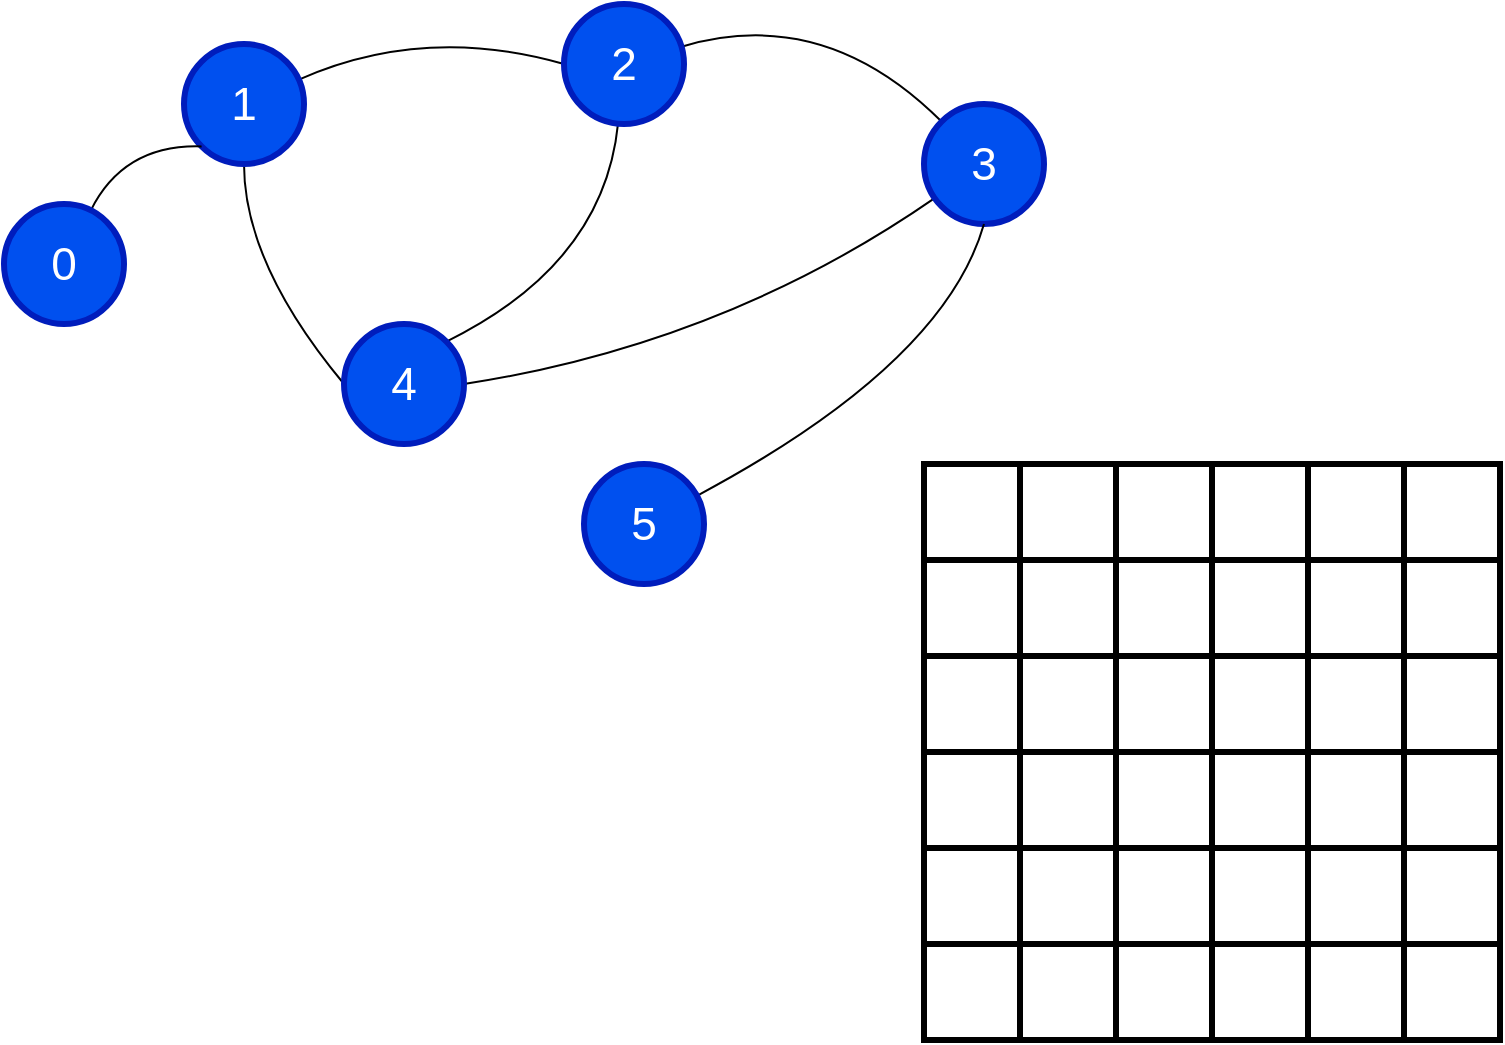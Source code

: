 <mxfile>
    <diagram id="fPoR3QSPDVf2IuzDTh9m" name="Page-1">
        <mxGraphModel dx="758" dy="559" grid="1" gridSize="10" guides="1" tooltips="1" connect="1" arrows="1" fold="1" page="1" pageScale="1" pageWidth="850" pageHeight="1100" math="0" shadow="0">
            <root>
                <mxCell id="0"/>
                <mxCell id="1" parent="0"/>
                <mxCell id="12" style="edgeStyle=none;html=1;entryX=0;entryY=0.5;entryDx=0;entryDy=0;strokeColor=default;curved=1;endArrow=none;endFill=0;" edge="1" parent="1" source="3" target="6">
                    <mxGeometry relative="1" as="geometry">
                        <Array as="points">
                            <mxPoint x="170" y="200"/>
                        </Array>
                    </mxGeometry>
                </mxCell>
                <mxCell id="13" style="edgeStyle=none;curved=1;html=1;entryX=0;entryY=0.5;entryDx=0;entryDy=0;strokeColor=default;endArrow=none;endFill=0;" edge="1" parent="1" source="3" target="4">
                    <mxGeometry relative="1" as="geometry">
                        <Array as="points">
                            <mxPoint x="260" y="80"/>
                        </Array>
                    </mxGeometry>
                </mxCell>
                <mxCell id="3" value="1" style="ellipse;whiteSpace=wrap;html=1;aspect=fixed;strokeWidth=3;fontSize=23;fillColor=#0050ef;fontColor=#ffffff;strokeColor=#001DBC;" vertex="1" parent="1">
                    <mxGeometry x="140" y="90" width="60" height="60" as="geometry"/>
                </mxCell>
                <mxCell id="14" style="edgeStyle=none;curved=1;html=1;entryX=1;entryY=0;entryDx=0;entryDy=0;strokeColor=default;endArrow=none;endFill=0;" edge="1" parent="1" source="4" target="6">
                    <mxGeometry relative="1" as="geometry">
                        <Array as="points">
                            <mxPoint x="350" y="200"/>
                        </Array>
                    </mxGeometry>
                </mxCell>
                <mxCell id="15" style="edgeStyle=none;curved=1;html=1;entryX=0;entryY=0;entryDx=0;entryDy=0;strokeColor=default;endArrow=none;endFill=0;" edge="1" parent="1" source="4" target="5">
                    <mxGeometry relative="1" as="geometry">
                        <Array as="points">
                            <mxPoint x="460" y="70"/>
                        </Array>
                    </mxGeometry>
                </mxCell>
                <mxCell id="4" value="2" style="ellipse;whiteSpace=wrap;html=1;aspect=fixed;strokeWidth=3;fontSize=23;fillColor=#0050ef;fontColor=#ffffff;strokeColor=#001DBC;" vertex="1" parent="1">
                    <mxGeometry x="330" y="70" width="60" height="60" as="geometry"/>
                </mxCell>
                <mxCell id="17" style="edgeStyle=none;curved=1;html=1;entryX=1;entryY=0.5;entryDx=0;entryDy=0;strokeColor=default;endArrow=none;endFill=0;" edge="1" parent="1" source="5" target="6">
                    <mxGeometry relative="1" as="geometry">
                        <Array as="points">
                            <mxPoint x="410" y="240"/>
                        </Array>
                    </mxGeometry>
                </mxCell>
                <mxCell id="5" value="3" style="ellipse;whiteSpace=wrap;html=1;aspect=fixed;strokeWidth=3;fontSize=23;fillColor=#0050ef;fontColor=#ffffff;strokeColor=#001DBC;" vertex="1" parent="1">
                    <mxGeometry x="510" y="120" width="60" height="60" as="geometry"/>
                </mxCell>
                <mxCell id="6" value="4" style="ellipse;whiteSpace=wrap;html=1;aspect=fixed;strokeWidth=3;fontSize=23;fillColor=#0050ef;fontColor=#ffffff;strokeColor=#001DBC;" vertex="1" parent="1">
                    <mxGeometry x="220" y="230" width="60" height="60" as="geometry"/>
                </mxCell>
                <mxCell id="18" style="edgeStyle=none;curved=1;html=1;entryX=0.5;entryY=1;entryDx=0;entryDy=0;strokeColor=default;endArrow=none;endFill=0;" edge="1" parent="1" source="7" target="5">
                    <mxGeometry relative="1" as="geometry">
                        <Array as="points">
                            <mxPoint x="520" y="250"/>
                        </Array>
                    </mxGeometry>
                </mxCell>
                <mxCell id="7" value="5" style="ellipse;whiteSpace=wrap;html=1;aspect=fixed;strokeWidth=3;fontSize=23;fillColor=#0050ef;fontColor=#ffffff;strokeColor=#001DBC;" vertex="1" parent="1">
                    <mxGeometry x="340" y="300" width="60" height="60" as="geometry"/>
                </mxCell>
                <mxCell id="87" value="" style="shape=table;html=1;whiteSpace=wrap;startSize=0;container=1;collapsible=0;childLayout=tableLayout;strokeWidth=3;fontSize=23;rowLines=1;arcSize=15;treeFolding=0;rotation=0;" vertex="1" parent="1">
                    <mxGeometry x="510" y="300" width="288" height="288" as="geometry"/>
                </mxCell>
                <mxCell id="135" style="shape=tableRow;horizontal=0;startSize=0;swimlaneHead=0;swimlaneBody=0;top=0;left=0;bottom=0;right=0;collapsible=0;dropTarget=0;fillColor=none;points=[[0,0.5],[1,0.5]];portConstraint=eastwest;strokeWidth=3;fontSize=23;" vertex="1" parent="87">
                    <mxGeometry width="288" height="48" as="geometry"/>
                </mxCell>
                <mxCell id="136" style="shape=partialRectangle;html=1;whiteSpace=wrap;connectable=0;fillColor=none;top=0;left=0;bottom=0;right=0;overflow=hidden;strokeWidth=3;fontSize=23;" vertex="1" parent="135">
                    <mxGeometry width="48" height="48" as="geometry">
                        <mxRectangle width="48" height="48" as="alternateBounds"/>
                    </mxGeometry>
                </mxCell>
                <mxCell id="137" style="shape=partialRectangle;html=1;whiteSpace=wrap;connectable=0;fillColor=none;top=0;left=0;bottom=0;right=0;overflow=hidden;strokeWidth=3;fontSize=23;" vertex="1" parent="135">
                    <mxGeometry x="48" width="48" height="48" as="geometry">
                        <mxRectangle width="48" height="48" as="alternateBounds"/>
                    </mxGeometry>
                </mxCell>
                <mxCell id="138" style="shape=partialRectangle;html=1;whiteSpace=wrap;connectable=0;fillColor=none;top=0;left=0;bottom=0;right=0;overflow=hidden;strokeWidth=3;fontSize=23;" vertex="1" parent="135">
                    <mxGeometry x="96" width="48" height="48" as="geometry">
                        <mxRectangle width="48" height="48" as="alternateBounds"/>
                    </mxGeometry>
                </mxCell>
                <mxCell id="139" style="shape=partialRectangle;html=1;whiteSpace=wrap;connectable=0;fillColor=none;top=0;left=0;bottom=0;right=0;overflow=hidden;strokeWidth=3;fontSize=23;" vertex="1" parent="135">
                    <mxGeometry x="144" width="48" height="48" as="geometry">
                        <mxRectangle width="48" height="48" as="alternateBounds"/>
                    </mxGeometry>
                </mxCell>
                <mxCell id="140" style="shape=partialRectangle;html=1;whiteSpace=wrap;connectable=0;fillColor=none;top=0;left=0;bottom=0;right=0;overflow=hidden;strokeWidth=3;fontSize=23;" vertex="1" parent="135">
                    <mxGeometry x="192" width="48" height="48" as="geometry">
                        <mxRectangle width="48" height="48" as="alternateBounds"/>
                    </mxGeometry>
                </mxCell>
                <mxCell id="141" style="shape=partialRectangle;html=1;whiteSpace=wrap;connectable=0;fillColor=none;top=0;left=0;bottom=0;right=0;overflow=hidden;strokeWidth=3;fontSize=23;" vertex="1" parent="135">
                    <mxGeometry x="240" width="48" height="48" as="geometry">
                        <mxRectangle width="48" height="48" as="alternateBounds"/>
                    </mxGeometry>
                </mxCell>
                <mxCell id="122" style="shape=tableRow;horizontal=0;startSize=0;swimlaneHead=0;swimlaneBody=0;top=0;left=0;bottom=0;right=0;collapsible=0;dropTarget=0;fillColor=none;points=[[0,0.5],[1,0.5]];portConstraint=eastwest;strokeWidth=3;fontSize=23;" vertex="1" parent="87">
                    <mxGeometry y="48" width="288" height="48" as="geometry"/>
                </mxCell>
                <mxCell id="123" style="shape=partialRectangle;html=1;whiteSpace=wrap;connectable=0;fillColor=none;top=0;left=0;bottom=0;right=0;overflow=hidden;strokeWidth=3;fontSize=23;" vertex="1" parent="122">
                    <mxGeometry width="48" height="48" as="geometry">
                        <mxRectangle width="48" height="48" as="alternateBounds"/>
                    </mxGeometry>
                </mxCell>
                <mxCell id="124" style="shape=partialRectangle;html=1;whiteSpace=wrap;connectable=0;fillColor=none;top=0;left=0;bottom=0;right=0;overflow=hidden;strokeWidth=3;fontSize=23;" vertex="1" parent="122">
                    <mxGeometry x="48" width="48" height="48" as="geometry">
                        <mxRectangle width="48" height="48" as="alternateBounds"/>
                    </mxGeometry>
                </mxCell>
                <mxCell id="125" style="shape=partialRectangle;html=1;whiteSpace=wrap;connectable=0;fillColor=none;top=0;left=0;bottom=0;right=0;overflow=hidden;strokeWidth=3;fontSize=23;" vertex="1" parent="122">
                    <mxGeometry x="96" width="48" height="48" as="geometry">
                        <mxRectangle width="48" height="48" as="alternateBounds"/>
                    </mxGeometry>
                </mxCell>
                <mxCell id="126" style="shape=partialRectangle;html=1;whiteSpace=wrap;connectable=0;fillColor=none;top=0;left=0;bottom=0;right=0;overflow=hidden;strokeWidth=3;fontSize=23;" vertex="1" parent="122">
                    <mxGeometry x="144" width="48" height="48" as="geometry">
                        <mxRectangle width="48" height="48" as="alternateBounds"/>
                    </mxGeometry>
                </mxCell>
                <mxCell id="127" style="shape=partialRectangle;html=1;whiteSpace=wrap;connectable=0;fillColor=none;top=0;left=0;bottom=0;right=0;overflow=hidden;strokeWidth=3;fontSize=23;" vertex="1" parent="122">
                    <mxGeometry x="192" width="48" height="48" as="geometry">
                        <mxRectangle width="48" height="48" as="alternateBounds"/>
                    </mxGeometry>
                </mxCell>
                <mxCell id="130" style="shape=partialRectangle;html=1;whiteSpace=wrap;connectable=0;fillColor=none;top=0;left=0;bottom=0;right=0;overflow=hidden;strokeWidth=3;fontSize=23;" vertex="1" parent="122">
                    <mxGeometry x="240" width="48" height="48" as="geometry">
                        <mxRectangle width="48" height="48" as="alternateBounds"/>
                    </mxGeometry>
                </mxCell>
                <mxCell id="116" style="shape=tableRow;horizontal=0;startSize=0;swimlaneHead=0;swimlaneBody=0;top=0;left=0;bottom=0;right=0;collapsible=0;dropTarget=0;fillColor=none;points=[[0,0.5],[1,0.5]];portConstraint=eastwest;strokeWidth=3;fontSize=23;" vertex="1" parent="87">
                    <mxGeometry y="96" width="288" height="48" as="geometry"/>
                </mxCell>
                <mxCell id="117" style="shape=partialRectangle;html=1;whiteSpace=wrap;connectable=0;fillColor=none;top=0;left=0;bottom=0;right=0;overflow=hidden;strokeWidth=3;fontSize=23;" vertex="1" parent="116">
                    <mxGeometry width="48" height="48" as="geometry">
                        <mxRectangle width="48" height="48" as="alternateBounds"/>
                    </mxGeometry>
                </mxCell>
                <mxCell id="118" style="shape=partialRectangle;html=1;whiteSpace=wrap;connectable=0;fillColor=none;top=0;left=0;bottom=0;right=0;overflow=hidden;strokeWidth=3;fontSize=23;" vertex="1" parent="116">
                    <mxGeometry x="48" width="48" height="48" as="geometry">
                        <mxRectangle width="48" height="48" as="alternateBounds"/>
                    </mxGeometry>
                </mxCell>
                <mxCell id="119" style="shape=partialRectangle;html=1;whiteSpace=wrap;connectable=0;fillColor=none;top=0;left=0;bottom=0;right=0;overflow=hidden;strokeWidth=3;fontSize=23;" vertex="1" parent="116">
                    <mxGeometry x="96" width="48" height="48" as="geometry">
                        <mxRectangle width="48" height="48" as="alternateBounds"/>
                    </mxGeometry>
                </mxCell>
                <mxCell id="120" style="shape=partialRectangle;html=1;whiteSpace=wrap;connectable=0;fillColor=none;top=0;left=0;bottom=0;right=0;overflow=hidden;strokeWidth=3;fontSize=23;" vertex="1" parent="116">
                    <mxGeometry x="144" width="48" height="48" as="geometry">
                        <mxRectangle width="48" height="48" as="alternateBounds"/>
                    </mxGeometry>
                </mxCell>
                <mxCell id="121" style="shape=partialRectangle;html=1;whiteSpace=wrap;connectable=0;fillColor=none;top=0;left=0;bottom=0;right=0;overflow=hidden;strokeWidth=3;fontSize=23;" vertex="1" parent="116">
                    <mxGeometry x="192" width="48" height="48" as="geometry">
                        <mxRectangle width="48" height="48" as="alternateBounds"/>
                    </mxGeometry>
                </mxCell>
                <mxCell id="131" style="shape=partialRectangle;html=1;whiteSpace=wrap;connectable=0;fillColor=none;top=0;left=0;bottom=0;right=0;overflow=hidden;strokeWidth=3;fontSize=23;" vertex="1" parent="116">
                    <mxGeometry x="240" width="48" height="48" as="geometry">
                        <mxRectangle width="48" height="48" as="alternateBounds"/>
                    </mxGeometry>
                </mxCell>
                <mxCell id="110" style="shape=tableRow;horizontal=0;startSize=0;swimlaneHead=0;swimlaneBody=0;top=0;left=0;bottom=0;right=0;collapsible=0;dropTarget=0;fillColor=none;points=[[0,0.5],[1,0.5]];portConstraint=eastwest;strokeWidth=3;fontSize=23;" vertex="1" parent="87">
                    <mxGeometry y="144" width="288" height="48" as="geometry"/>
                </mxCell>
                <mxCell id="111" style="shape=partialRectangle;html=1;whiteSpace=wrap;connectable=0;fillColor=none;top=0;left=0;bottom=0;right=0;overflow=hidden;strokeWidth=3;fontSize=23;" vertex="1" parent="110">
                    <mxGeometry width="48" height="48" as="geometry">
                        <mxRectangle width="48" height="48" as="alternateBounds"/>
                    </mxGeometry>
                </mxCell>
                <mxCell id="112" style="shape=partialRectangle;html=1;whiteSpace=wrap;connectable=0;fillColor=none;top=0;left=0;bottom=0;right=0;overflow=hidden;strokeWidth=3;fontSize=23;" vertex="1" parent="110">
                    <mxGeometry x="48" width="48" height="48" as="geometry">
                        <mxRectangle width="48" height="48" as="alternateBounds"/>
                    </mxGeometry>
                </mxCell>
                <mxCell id="113" style="shape=partialRectangle;html=1;whiteSpace=wrap;connectable=0;fillColor=none;top=0;left=0;bottom=0;right=0;overflow=hidden;strokeWidth=3;fontSize=23;" vertex="1" parent="110">
                    <mxGeometry x="96" width="48" height="48" as="geometry">
                        <mxRectangle width="48" height="48" as="alternateBounds"/>
                    </mxGeometry>
                </mxCell>
                <mxCell id="114" style="shape=partialRectangle;html=1;whiteSpace=wrap;connectable=0;fillColor=none;top=0;left=0;bottom=0;right=0;overflow=hidden;strokeWidth=3;fontSize=23;" vertex="1" parent="110">
                    <mxGeometry x="144" width="48" height="48" as="geometry">
                        <mxRectangle width="48" height="48" as="alternateBounds"/>
                    </mxGeometry>
                </mxCell>
                <mxCell id="115" style="shape=partialRectangle;html=1;whiteSpace=wrap;connectable=0;fillColor=none;top=0;left=0;bottom=0;right=0;overflow=hidden;strokeWidth=3;fontSize=23;" vertex="1" parent="110">
                    <mxGeometry x="192" width="48" height="48" as="geometry">
                        <mxRectangle width="48" height="48" as="alternateBounds"/>
                    </mxGeometry>
                </mxCell>
                <mxCell id="132" style="shape=partialRectangle;html=1;whiteSpace=wrap;connectable=0;fillColor=none;top=0;left=0;bottom=0;right=0;overflow=hidden;strokeWidth=3;fontSize=23;" vertex="1" parent="110">
                    <mxGeometry x="240" width="48" height="48" as="geometry">
                        <mxRectangle width="48" height="48" as="alternateBounds"/>
                    </mxGeometry>
                </mxCell>
                <mxCell id="92" value="" style="shape=tableRow;horizontal=0;startSize=0;swimlaneHead=0;swimlaneBody=0;top=0;left=0;bottom=0;right=0;collapsible=0;dropTarget=0;fillColor=none;points=[[0,0.5],[1,0.5]];portConstraint=eastwest;strokeWidth=3;fontSize=23;" vertex="1" parent="87">
                    <mxGeometry y="192" width="288" height="48" as="geometry"/>
                </mxCell>
                <mxCell id="102" style="shape=partialRectangle;html=1;whiteSpace=wrap;connectable=0;fillColor=none;top=0;left=0;bottom=0;right=0;overflow=hidden;strokeWidth=3;fontSize=23;" vertex="1" parent="92">
                    <mxGeometry width="48" height="48" as="geometry">
                        <mxRectangle width="48" height="48" as="alternateBounds"/>
                    </mxGeometry>
                </mxCell>
                <mxCell id="93" value="" style="shape=partialRectangle;html=1;whiteSpace=wrap;connectable=0;fillColor=none;top=0;left=0;bottom=0;right=0;overflow=hidden;strokeWidth=3;fontSize=23;" vertex="1" parent="92">
                    <mxGeometry x="48" width="48" height="48" as="geometry">
                        <mxRectangle width="48" height="48" as="alternateBounds"/>
                    </mxGeometry>
                </mxCell>
                <mxCell id="94" value="&lt;span style=&quot;color: rgba(0, 0, 0, 0); font-family: monospace; font-size: 0px; text-align: start;&quot;&gt;%3CmxGraphModel%3E%3Croot%3E%3CmxCell%20id%3D%220%22%2F%3E%3CmxCell%20id%3D%221%22%20parent%3D%220%22%2F%3E%3CmxCell%20id%3D%222%22%20value%3D%221%22%20style%3D%22connectable%3D0%3BrecursiveResize%3D0%3BstrokeColor%3Dinherit%3BfillColor%3Dnone%3Balign%3Dcenter%3BwhiteSpace%3Dwrap%3Bhtml%3D1%3BstrokeWidth%3D3%3BfontSize%3D23%3B%22%20vertex%3D%221%22%20parent%3D%221%22%3E%3CmxGeometry%20x%3D%22210%22%20y%3D%22330%22%20width%3D%2260%22%20height%3D%2247%22%20as%3D%22geometry%22%3E%3CmxRectangle%20width%3D%2260%22%20height%3D%2247%22%20as%3D%22alternateBounds%22%2F%3E%3C%2FmxGeometry%3E%3C%2FmxCell%3E%3C%2Froot%3E%3C%2FmxGraphModel%3E&lt;/span&gt;" style="shape=partialRectangle;html=1;whiteSpace=wrap;connectable=0;fillColor=none;top=0;left=0;bottom=0;right=0;overflow=hidden;strokeWidth=3;fontSize=23;" vertex="1" parent="92">
                    <mxGeometry x="96" width="48" height="48" as="geometry">
                        <mxRectangle width="48" height="48" as="alternateBounds"/>
                    </mxGeometry>
                </mxCell>
                <mxCell id="104" style="shape=partialRectangle;html=1;whiteSpace=wrap;connectable=0;fillColor=none;top=0;left=0;bottom=0;right=0;overflow=hidden;strokeWidth=3;fontSize=23;" vertex="1" parent="92">
                    <mxGeometry x="144" width="48" height="48" as="geometry">
                        <mxRectangle width="48" height="48" as="alternateBounds"/>
                    </mxGeometry>
                </mxCell>
                <mxCell id="106" style="shape=partialRectangle;html=1;whiteSpace=wrap;connectable=0;fillColor=none;top=0;left=0;bottom=0;right=0;overflow=hidden;strokeWidth=3;fontSize=23;" vertex="1" parent="92">
                    <mxGeometry x="192" width="48" height="48" as="geometry">
                        <mxRectangle width="48" height="48" as="alternateBounds"/>
                    </mxGeometry>
                </mxCell>
                <mxCell id="133" style="shape=partialRectangle;html=1;whiteSpace=wrap;connectable=0;fillColor=none;top=0;left=0;bottom=0;right=0;overflow=hidden;strokeWidth=3;fontSize=23;" vertex="1" parent="92">
                    <mxGeometry x="240" width="48" height="48" as="geometry">
                        <mxRectangle width="48" height="48" as="alternateBounds"/>
                    </mxGeometry>
                </mxCell>
                <mxCell id="96" value="" style="shape=tableRow;horizontal=0;startSize=0;swimlaneHead=0;swimlaneBody=0;top=0;left=0;bottom=0;right=0;collapsible=0;dropTarget=0;fillColor=none;points=[[0,0.5],[1,0.5]];portConstraint=eastwest;strokeWidth=3;fontSize=23;" vertex="1" parent="87">
                    <mxGeometry y="240" width="288" height="48" as="geometry"/>
                </mxCell>
                <mxCell id="103" style="shape=partialRectangle;html=1;whiteSpace=wrap;connectable=0;fillColor=none;top=0;left=0;bottom=0;right=0;overflow=hidden;strokeWidth=3;fontSize=23;" vertex="1" parent="96">
                    <mxGeometry width="48" height="48" as="geometry">
                        <mxRectangle width="48" height="48" as="alternateBounds"/>
                    </mxGeometry>
                </mxCell>
                <mxCell id="97" value="" style="shape=partialRectangle;html=1;whiteSpace=wrap;connectable=0;fillColor=none;top=0;left=0;bottom=0;right=0;overflow=hidden;strokeWidth=3;fontSize=23;" vertex="1" parent="96">
                    <mxGeometry x="48" width="48" height="48" as="geometry">
                        <mxRectangle width="48" height="48" as="alternateBounds"/>
                    </mxGeometry>
                </mxCell>
                <mxCell id="98" value="" style="shape=partialRectangle;html=1;whiteSpace=wrap;connectable=0;fillColor=none;top=0;left=0;bottom=0;right=0;overflow=hidden;strokeWidth=3;fontSize=23;" vertex="1" parent="96">
                    <mxGeometry x="96" width="48" height="48" as="geometry">
                        <mxRectangle width="48" height="48" as="alternateBounds"/>
                    </mxGeometry>
                </mxCell>
                <mxCell id="105" style="shape=partialRectangle;html=1;whiteSpace=wrap;connectable=0;fillColor=none;top=0;left=0;bottom=0;right=0;overflow=hidden;strokeWidth=3;fontSize=23;" vertex="1" parent="96">
                    <mxGeometry x="144" width="48" height="48" as="geometry">
                        <mxRectangle width="48" height="48" as="alternateBounds"/>
                    </mxGeometry>
                </mxCell>
                <mxCell id="107" style="shape=partialRectangle;html=1;whiteSpace=wrap;connectable=0;fillColor=none;top=0;left=0;bottom=0;right=0;overflow=hidden;strokeWidth=3;fontSize=23;" vertex="1" parent="96">
                    <mxGeometry x="192" width="48" height="48" as="geometry">
                        <mxRectangle width="48" height="48" as="alternateBounds"/>
                    </mxGeometry>
                </mxCell>
                <mxCell id="134" style="shape=partialRectangle;html=1;whiteSpace=wrap;connectable=0;fillColor=none;top=0;left=0;bottom=0;right=0;overflow=hidden;strokeWidth=3;fontSize=23;" vertex="1" parent="96">
                    <mxGeometry x="240" width="48" height="48" as="geometry">
                        <mxRectangle width="48" height="48" as="alternateBounds"/>
                    </mxGeometry>
                </mxCell>
                <mxCell id="129" style="edgeStyle=none;curved=1;html=1;entryX=0;entryY=1;entryDx=0;entryDy=0;strokeColor=default;fontSize=23;endArrow=none;endFill=0;startSize=0;" edge="1" parent="1" source="128" target="3">
                    <mxGeometry relative="1" as="geometry">
                        <Array as="points">
                            <mxPoint x="110" y="140"/>
                        </Array>
                    </mxGeometry>
                </mxCell>
                <mxCell id="128" value="0" style="ellipse;whiteSpace=wrap;html=1;aspect=fixed;strokeWidth=3;fontSize=23;fillColor=#0050ef;fontColor=#ffffff;strokeColor=#001DBC;" vertex="1" parent="1">
                    <mxGeometry x="50" y="170" width="60" height="60" as="geometry"/>
                </mxCell>
            </root>
        </mxGraphModel>
    </diagram>
</mxfile>